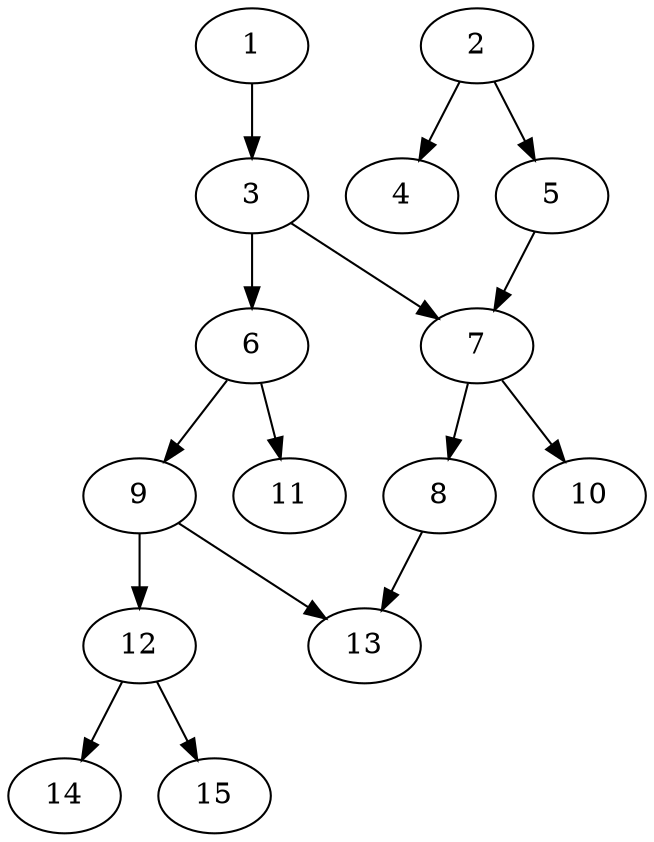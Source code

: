 // DAG automatically generated by daggen at Thu Oct  3 13:59:26 2019
// ./daggen --dot -n 15 --ccr 0.3 --fat 0.5 --regular 0.5 --density 0.5 --mindata 5242880 --maxdata 52428800 
digraph G {
  1 [size="58634240", alpha="0.15", expect_size="17590272"] 
  1 -> 3 [size ="17590272"]
  2 [size="171236693", alpha="0.14", expect_size="51371008"] 
  2 -> 4 [size ="51371008"]
  2 -> 5 [size ="51371008"]
  3 [size="34645333", alpha="0.10", expect_size="10393600"] 
  3 -> 6 [size ="10393600"]
  3 -> 7 [size ="10393600"]
  4 [size="34522453", alpha="0.08", expect_size="10356736"] 
  5 [size="137062400", alpha="0.19", expect_size="41118720"] 
  5 -> 7 [size ="41118720"]
  6 [size="117722453", alpha="0.06", expect_size="35316736"] 
  6 -> 9 [size ="35316736"]
  6 -> 11 [size ="35316736"]
  7 [size="135594667", alpha="0.12", expect_size="40678400"] 
  7 -> 8 [size ="40678400"]
  7 -> 10 [size ="40678400"]
  8 [size="131095893", alpha="0.12", expect_size="39328768"] 
  8 -> 13 [size ="39328768"]
  9 [size="33191253", alpha="0.07", expect_size="9957376"] 
  9 -> 12 [size ="9957376"]
  9 -> 13 [size ="9957376"]
  10 [size="102495573", alpha="0.13", expect_size="30748672"] 
  11 [size="72608427", alpha="0.09", expect_size="21782528"] 
  12 [size="36717227", alpha="0.08", expect_size="11015168"] 
  12 -> 14 [size ="11015168"]
  12 -> 15 [size ="11015168"]
  13 [size="149862400", alpha="0.03", expect_size="44958720"] 
  14 [size="70113280", alpha="0.12", expect_size="21033984"] 
  15 [size="135676587", alpha="0.03", expect_size="40702976"] 
}
